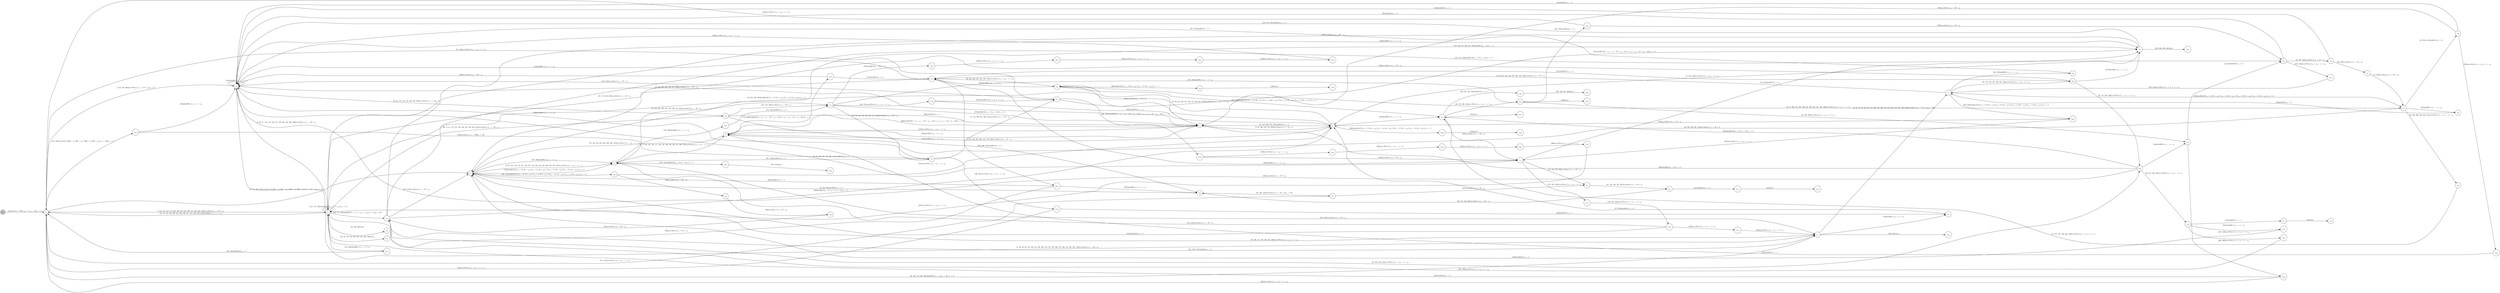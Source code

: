 digraph EFSM{
  graph [rankdir="LR", fontname="Latin Modern Math"];
  node [color="black", fillcolor="white", shape="circle", style="filled", fontname="Latin Modern Math"];
  edge [fontname="Latin Modern Math"];

  s0[fillcolor="gray", label=<s<sub>0</sub>>];
  s1[label=<s<sub>1</sub>>];
  s2[label=<s<sub>2</sub>>];
  s3[label=<s<sub>3</sub>>];
  s5[label=<s<sub>5</sub>>];
  s6[label=<s<sub>6</sub>>];
  s7[label=<s<sub>7</sub>>];
  s8[label=<s<sub>8</sub>>];
  s9[label=<s<sub>9</sub>>];
  s11[label=<s<sub>11</sub>>];
  s12[label=<s<sub>12</sub>>];
  s13[label=<s<sub>13</sub>>];
  s15[label=<s<sub>15</sub>>];
  s16[label=<s<sub>16</sub>>];
  s18[label=<s<sub>18</sub>>];
  s19[label=<s<sub>19</sub>>];
  s20[label=<s<sub>20</sub>>];
  s21[label=<s<sub>21</sub>>];
  s22[label=<s<sub>22</sub>>];
  s23[label=<s<sub>23</sub>>];
  s24[label=<s<sub>24</sub>>];
  s28[label=<s<sub>28</sub>>];
  s29[label=<s<sub>29</sub>>];
  s30[label=<s<sub>30</sub>>];
  s31[label=<s<sub>31</sub>>];
  s32[label=<s<sub>32</sub>>];
  s38[label=<s<sub>38</sub>>];
  s39[label=<s<sub>39</sub>>];
  s40[label=<s<sub>40</sub>>];
  s41[label=<s<sub>41</sub>>];
  s45[label=<s<sub>45</sub>>];
  s46[label=<s<sub>46</sub>>];
  s53[label=<s<sub>53</sub>>];
  s54[label=<s<sub>54</sub>>];
  s58[label=<s<sub>58</sub>>];
  s64[label=<s<sub>64</sub>>];
  s66[label=<s<sub>66</sub>>];
  s69[label=<s<sub>69</sub>>];
  s73[label=<s<sub>73</sub>>];
  s75[label=<s<sub>75</sub>>];
  s76[label=<s<sub>76</sub>>];
  s77[label=<s<sub>77</sub>>];
  s84[label=<s<sub>84</sub>>];
  s85[label=<s<sub>85</sub>>];
  s87[label=<s<sub>87</sub>>];
  s93[label=<s<sub>93</sub>>];
  s99[label=<s<sub>99</sub>>];
  s100[label=<s<sub>100</sub>>];
  s123[label=<s<sub>123</sub>>];
  s124[label=<s<sub>124</sub>>];
  s126[label=<s<sub>126</sub>>];
  s131[label=<s<sub>131</sub>>];
  s132[label=<s<sub>132</sub>>];
  s134[label=<s<sub>134</sub>>];
  s136[label=<s<sub>136</sub>>];
  s144[label=<s<sub>144</sub>>];
  s163[label=<s<sub>163</sub>>];
  s167[label=<s<sub>167</sub>>];
  s172[label=<s<sub>172</sub>>];
  s180[label=<s<sub>180</sub>>];
  s203[label=<s<sub>203</sub>>];
  s230[label=<s<sub>230</sub>>];
  s245[label=<s<sub>245</sub>>];
  s290[label=<s<sub>290</sub>>];
  s302[label=<s<sub>302</sub>>];
  s303[label=<s<sub>303</sub>>];
  s304[label=<s<sub>304</sub>>];
  s305[label=<s<sub>305</sub>>];
  s306[label=<s<sub>306</sub>>];
  s343[label=<s<sub>343</sub>>];
  s352[label=<s<sub>352</sub>>];
  s353[label=<s<sub>353</sub>>];
  s354[label=<s<sub>354</sub>>];
  s355[label=<s<sub>355</sub>>];
  s373[label=<s<sub>373</sub>>];
  s383[label=<s<sub>383</sub>>];
  s411[label=<s<sub>411</sub>>];
  s412[label=<s<sub>412</sub>>];
  s425[label=<s<sub>425</sub>>];
  s426[label=<s<sub>426</sub>>];
  s457[label=<s<sub>457</sub>>];
  s458[label=<s<sub>458</sub>>];
  s519[label=<s<sub>519</sub>>];
  s524[label=<s<sub>524</sub>>];
  s539[label=<s<sub>539</sub>>];
  s540[label=<s<sub>540</sub>>];

  s0->s1[label=<<i> [1]start:2/o<sub>1</sub> := 200, o<sub>2</sub> := 3, o<sub>3</sub> := 0&#91;r<sub>4</sub> := 1&#93;</i>>];
  s13->s2[label=<<i> [14]shieldHit:1/o<sub>1</sub> := -1 + i<sub>0</sub></i>>];
  s15->s16[label=<<i> [16, 212]alienHit:0/o<sub>1</sub> := 2</i>>];
  s23->s24[label=<<i> [24, 44]alienHit:0/o<sub>1</sub> := 3</i>>];
  s24->s2[label=<<i> [25]alienHit:0/o<sub>1</sub> := 4</i>>];
  s30->s31[label=<<i> [31]alienHit:0/o<sub>1</sub> := r<sub>4</sub></i>>];
  s31->s32[label=<<i> [32]win:0</i>>];
  s5->s38[label=<<i> [38, 413]alienHit:0&#91;!(!(!(r<sub>4</sub> &gt; 2&or;-94 &gt; r<sub>6</sub>)&or;!(r<sub>4</sub> &gt; 2&or;-94 &gt; r<sub>6</sub>))&or;!(!(r<sub>4</sub> &gt; 2&or;-94 &gt; r<sub>6</sub>)&or;!(r<sub>4</sub> &gt; 2&or;-94 &gt; r<sub>6</sub>)))&#93;/o<sub>1</sub> := 2</i>>];
  s38->s39[label=<<i> [39]moveEast:1/o<sub>1</sub> := 50 + i<sub>0</sub></i>>];
  s39->s40[label=<<i> [40]moveEast:1/o<sub>1</sub> := 50 + i<sub>0</sub></i>>];
  s40->s41[label=<<i> [41]moveEast:1/o<sub>1</sub> := 50 + i<sub>0</sub></i>>];
  s29->s23[label=<<i> [43]shieldHit:1/o<sub>1</sub> := -1 + i<sub>0</sub></i>>];
  s45->s46[label=<<i> [46, 438]moveEast:1/o<sub>1</sub> := 50 + i<sub>0</sub></i>>];
  s46->s19[label=<<i> [47, 439]moveEast:1/o<sub>1</sub> := 50 + i<sub>0</sub></i>>];
  s7->s8[label=<<i> [8, 49, 159, 283, 368, 441, 472, 538]moveEast:1/o<sub>1</sub> := 50 + i<sub>0</sub></i>>];
  s11->s54[label=<<i> [54]shieldHit:1/o<sub>1</sub> := -1 + i<sub>0</sub></i>>];
  s54->s8[label=<<i> [55, 393]alienHit:0/o<sub>1</sub> := 2</i>>];
  s19->s58[label=<<i> [58]shieldHit:1/o<sub>1</sub> := -1 + i<sub>0</sub></i>>];
  s58->s12[label=<<i> [59]alienHit:0/o<sub>1</sub> := 3</i>>];
  s12->s66[label=<<i> [66, 270]shieldHit:1/o<sub>1</sub> := -1 + i<sub>0</sub></i>>];
  s66->s2[label=<<i> [67, 271]alienHit:0/o<sub>1</sub> := 2</i>>];
  s69->s2[label=<<i> [70, 82, 115, 118, 149, 348, 505, 508]moveWest:1/o<sub>1</sub> := -50 + i<sub>0</sub></i>>];
  s2->s3[label=<<i> [3, 68, 71, 116, 119, 143, 147, 150, 207, 349, 506, 509]moveWest:1/o<sub>1</sub> := -50 + i<sub>0</sub></i>>];
  s69->s73[label=<<i> [73]shieldHit:1/o<sub>1</sub> := -1 + i<sub>0</sub></i>>];
  s77->s1[label=<<i> [78, 138]moveWest:1/o<sub>1</sub> := i<sub>0</sub> + -1 &times; r<sub>6</sub></i>>];
  s87->s1[label=<<i> [88, 111]moveWest:1/o<sub>1</sub> := i<sub>0</sub> + -1 &times; r<sub>6</sub></i>>];
  s1->s2[label=<<i> [2, 89, 146, 206]moveWest:1/o<sub>1</sub> := -50 + i<sub>0</sub>&#91;r<sub>4</sub> := 5&#93;</i>>];
  s12->s19[label=<<i> [92]alienHit:0&#91;!(!(r<sub>4</sub> &gt; 2&or;-94 &gt; r<sub>6</sub>)&or;!(r<sub>4</sub> &gt; 2&or;-94 &gt; r<sub>6</sub>)), !(!(r<sub>4</sub> &gt; 2&or;-94 &gt; r<sub>6</sub>)&or;!(r<sub>4</sub> &gt; 2&or;-94 &gt; r<sub>6</sub>))&#93;/o<sub>1</sub> := 2</i>>];
  s19->s93[label=<<i> [93, 382, 417]alienHit:0/o<sub>1</sub> := 3</i>>];
  s93->s2[label=<<i> [94]alienHit:0/o<sub>1</sub> := 4</i>>];
  s18->s99[label=<<i> [99]alienHit:0&#91;!(!(r<sub>4</sub> &gt; 2&or;-94 &gt; r<sub>6</sub>)&or;!(r<sub>4</sub> &gt; 2&or;-94 &gt; r<sub>6</sub>))&#93;/o<sub>1</sub> := 5</i>>];
  s99->s100[label=<<i> [100]win:0</i>>];
  s2->s2[label=<<i> [101]shieldHit:1/o<sub>1</sub> := -1 + i<sub>0</sub></i>>];
  s87->s84[label=<<i> [107]moveEast:1/o<sub>1</sub> := 50 + i<sub>0</sub></i>>];
  s73->s87[label=<<i> [87, 106, 110]moveEast:1/o<sub>1</sub> := 50 + i<sub>0</sub>&#91;r<sub>6</sub> := 50&#93;</i>>];
  s3->s3[label=<<i> [113, 151, 323]alienHit:0&#91;!(5 &gt; r<sub>4</sub>&or;5 &gt; r<sub>4</sub>)&#93;/o<sub>1</sub> := 2</i>>];
  s3->s69[label=<<i> [69, 72, 81, 114, 117, 120, 148, 347, 350, 504, 507]moveWest:1/o<sub>1</sub> := -50 + i<sub>0</sub></i>>];
  s69->s75[label=<<i> [121, 351, 389]moveEast:1/o<sub>1</sub> := 50 + i<sub>0</sub></i>>];
  s75->s22[label=<<i> [122, 342]shieldHit:1/o<sub>1</sub> := -1 + i<sub>0</sub></i>>];
  s22->s123[label=<<i> [123]lose:0</i>>];
  s1->s124[label=<<i> [124, 128]moveEast:1&#91;!(200 &gt; i<sub>0</sub>&or;200 &gt; i<sub>0</sub>), !(200 &gt; i<sub>0</sub>&or;200 &gt; i<sub>0</sub>)&#93;/o<sub>1</sub> := 250&#91;r<sub>4</sub> := 4&#93;</i>>];
  s124->s76[label=<<i> [125]moveEast:1/o<sub>1</sub> := 300&#91;r<sub>6</sub> := 50&#93;</i>>];
  s76->s126[label=<<i> [126, 391]moveWest:1/o<sub>1</sub> := i<sub>0</sub> + -1 &times; r<sub>6</sub></i>>];
  s126->s1[label=<<i> [127]moveWest:1/o<sub>1</sub> := i<sub>0</sub> + -1 &times; r<sub>6</sub></i>>];
  s124->s2[label=<<i> [129]shieldHit:1/o<sub>1</sub> := -1 + i<sub>0</sub></i>>];
  s2->s15[label=<<i> [15, 83, 102, 130, 164, 201, 211]alienHit:0/o<sub>1</sub> := 1</i>>];
  s132->s6[label=<<i> [133, 427]moveEast:1/o<sub>1</sub> := 50 + i<sub>0</sub></i>>];
  s6->s134[label=<<i> [134, 340]shieldHit:1/o<sub>1</sub> := -1 + i<sub>0</sub></i>>];
  s134->s75[label=<<i> [135, 341]alienHit:0/o<sub>1</sub> := 2</i>>];
  s75->s136[label=<<i> [136, 477]moveWest:1/o<sub>1</sub> := i<sub>0</sub> + -1 &times; r<sub>6</sub></i>>];
  s136->s77[label=<<i> [137]moveWest:1/o<sub>1</sub> := i<sub>0</sub> + -1 &times; r<sub>6</sub></i>>];
  s77->s2[label=<<i> [142, 515]moveEast:1/o<sub>1</sub> := 50 + i<sub>0</sub></i>>];
  s3->s144[label=<<i> [144, 320]shieldHit:1/o<sub>1</sub> := -1 + i<sub>0</sub></i>>];
  s144->s1[label=<<i> [145, 321]alienHit:0/o<sub>1</sub> := 1</i>>];
  s5->s6[label=<<i> [154]alienHit:0&#91;!(!(r<sub>4</sub> &gt; 2&or;-94 &gt; r<sub>6</sub>)&or;!(r<sub>4</sub> &gt; 2&or;-94 &gt; r<sub>6</sub>)), !(!(r<sub>4</sub> &gt; 2&or;-94 &gt; r<sub>6</sub>)&or;!(r<sub>4</sub> &gt; 2&or;-94 &gt; r<sub>6</sub>))&#93;/o<sub>1</sub> := 3</i>>];
  s6->s7[label=<<i> [7, 36, 155, 158, 171, 192, 195, 236, 332, 335, 471, 488, 537]moveWest:1/o<sub>1</sub> := i<sub>0</sub> + -1 &times; r<sub>6</sub></i>>];
  s1->s11[label=<<i> [33, 162, 176, 220, 225]alienHit:0/o<sub>1</sub> := r<sub>4</sub>&#91;r<sub>6</sub> := 50, r<sub>4</sub> := 2&#93;</i>>];
  s11->s163[label=<<i> [163, 221]win:0</i>>];
  s15->s131[label=<<i> [131, 165, 232]moveWest:1/o<sub>1</sub> := i<sub>0</sub> + -1 &times; r<sub>6</sub></i>>];
  s131->s132[label=<<i> [132, 166, 233]moveWest:1/o<sub>1</sub> := i<sub>0</sub> + -1 &times; r<sub>6</sub></i>>];
  s132->s167[label=<<i> [167]moveWest:1/o<sub>1</sub> := i<sub>0</sub> + -1 &times; r<sub>6</sub></i>>];
  s167->s11[label=<<i> [168]moveWest:1/o<sub>1</sub> := i<sub>0</sub> + -1 &times; r<sub>6</sub></i>>];
  s11->s5[label=<<i> [34, 169, 177, 190, 226, 455, 486]moveWest:1/o<sub>1</sub> := i<sub>0</sub> + -1 &times; r<sub>6</sub></i>>];
  s7->s172[label=<<i> [172, 489]alienHit:0&#91;!(2 &times; r<sub>6</sub> + r<sub>4</sub> &times; -97 + r<sub>6</sub> &gt; 50&or;2 &times; r<sub>6</sub> + r<sub>4</sub> &times; -97 + r<sub>6</sub> &gt; 50)&#93;/o<sub>1</sub> := 2</i>>];
  s172->s13[label=<<i> [173]alienHit:0/o<sub>1</sub> := 3</i>>];
  s41->s16[label=<<i> [182]shieldHit:1/o<sub>1</sub> := -1 + i<sub>0</sub></i>>];
  s29->s2[label=<<i> [188]moveEast:1/o<sub>1</sub> := 50 + i<sub>0</sub></i>>];
  s7->s9[label=<<i> [196]shieldHit:1/o<sub>1</sub> := -1 + i<sub>0</sub></i>>];
  s9->s8[label=<<i> [51, 197, 263, 370, 443]alienHit:0/o<sub>1</sub> := 4</i>>];
  s8->s3[label=<<i> [52, 160, 198, 264]alienHit:0&#91;!(!(r<sub>4</sub> &gt; 2&or;-94 &gt; r<sub>6</sub>)&or;!(r<sub>4</sub> &gt; 2&or;-94 &gt; r<sub>6</sub>))&#93;/o<sub>1</sub> := 4</i>>];
  s3->s53[label=<<i> [53, 199, 265]win:0</i>>];
  s76->s2[label=<<i> [200]shieldHit:1/o<sub>1</sub> := -1 + i<sub>0</sub></i>>];
  s15->s13[label=<<i> [202]shieldHit:1/o<sub>1</sub> := -1 + i<sub>0</sub></i>>];
  s203->s3[label=<<i> [204]moveEast:1/o<sub>1</sub> := 50 + i<sub>0</sub></i>>];
  s16->s2[label=<<i> [183, 213, 276]alienHit:0/o<sub>1</sub> := 3</i>>];
  s28->s13[label=<<i> [217]alienHit:0/o<sub>1</sub> := 4</i>>];
  s13->s3[label=<<i> [61, 174, 218, 223]moveEast:1/o<sub>1</sub> := 50 + i<sub>0</sub></i>>];
  s6->s11[label=<<i> [228, 485]moveEast:1/o<sub>1</sub> := 50 + i<sub>0</sub></i>>];
  s12->s230[label=<<i> [230, 493]alienHit:0&#91;!(!(!(r<sub>4</sub> &gt; 2&or;-94 &gt; r<sub>6</sub>)&or;!(r<sub>4</sub> &gt; 2&or;-94 &gt; r<sub>6</sub>))&or;!(!(r<sub>4</sub> &gt; 2&or;-94 &gt; r<sub>6</sub>)&or;!(r<sub>4</sub> &gt; 2&or;-94 &gt; r<sub>6</sub>)))&#93;/o<sub>1</sub> := 3</i>>];
  s230->s15[label=<<i> [231]moveWest:1/o<sub>1</sub> := i<sub>0</sub> + -1 &times; r<sub>6</sub></i>>];
  s132->s5[label=<<i> [234]alienHit:0/o<sub>1</sub> := 4</i>>];
  s30->s245[label=<<i> [245, 449]moveWest:1/o<sub>1</sub> := i<sub>0</sub> + -1 &times; r<sub>6</sub></i>>];
  s245->s41[label=<<i> [246, 450]moveWest:1/o<sub>1</sub> := i<sub>0</sub> + -1 &times; r<sub>6</sub></i>>];
  s41->s5[label=<<i> [247, 313]moveEast:1/o<sub>1</sub> := 50 + i<sub>0</sub></i>>];
  s76->s77[label=<<i> [77, 141, 250, 301, 406, 514]moveEast:1/o<sub>1</sub> := 50 + i<sub>0</sub></i>>];
  s77->s16[label=<<i> [251]alienHit:0&#91;2 &times; r<sub>6</sub> + r<sub>4</sub> &times; -97 + r<sub>6</sub> &gt; 50, 2 &times; r<sub>6</sub> + r<sub>4</sub> &times; -97 + r<sub>6</sub> &gt; 50&#93;/o<sub>1</sub> := 2</i>>];
  s18->s9[label=<<i> [254]moveEast:1/o<sub>1</sub> := 50 + i<sub>0</sub></i>>];
  s7->s9[label=<<i> [262]alienHit:0&#91;2 &times; r<sub>6</sub> + r<sub>4</sub> &times; -97 + r<sub>6</sub> &gt; 50, 2 &times; r<sub>6</sub> + r<sub>4</sub> &times; -97 + r<sub>6</sub> &gt; 50&#93;/o<sub>1</sub> := 3</i>>];
  s69->s9[label=<<i> [266]alienHit:0/o<sub>1</sub> := 1</i>>];
  s28->s16[label=<<i> [275]shieldHit:1/o<sub>1</sub> := -1 + i<sub>0</sub></i>>];
  s22->s23[label=<<i> [23, 289, 399]moveWest:1/o<sub>1</sub> := i<sub>0</sub> + -1 &times; r<sub>6</sub></i>>];
  s23->s290[label=<<i> [290, 400]moveWest:1/o<sub>1</sub> := i<sub>0</sub> + -1 &times; r<sub>6</sub></i>>];
  s290->s1[label=<<i> [291]moveWest:1/o<sub>1</sub> := i<sub>0</sub> + -1 &times; r<sub>6</sub></i>>];
  s18->s13[label=<<i> [295]shieldHit:1/o<sub>1</sub> := -1 + i<sub>0</sub></i>>];
  s203->s73[label=<<i> [297]shieldHit:1/o<sub>1</sub> := -1 + i<sub>0</sub></i>>];
  s77->s302[label=<<i> [302, 407]alienHit:0&#91;!(2 &times; r<sub>6</sub> + r<sub>4</sub> &times; -97 + r<sub>6</sub> &gt; 50&or;2 &times; r<sub>6</sub> + r<sub>4</sub> &times; -97 + r<sub>6</sub> &gt; 50)&#93;/o<sub>1</sub> := 4</i>>];
  s302->s303[label=<<i> [303]moveWest:1/o<sub>1</sub> := i<sub>0</sub> + -1 &times; r<sub>6</sub></i>>];
  s303->s304[label=<<i> [304]moveWest:1/o<sub>1</sub> := i<sub>0</sub> + -1 &times; r<sub>6</sub></i>>];
  s304->s305[label=<<i> [305]moveWest:1/o<sub>1</sub> := i<sub>0</sub> + -1 &times; r<sub>6</sub></i>>];
  s305->s306[label=<<i> [306]moveWest:1/o<sub>1</sub> := i<sub>0</sub> + -1 &times; r<sub>6</sub></i>>];
  s306->s3[label=<<i> [307]moveWest:1/o<sub>1</sub> := i<sub>0</sub> + -1 &times; r<sub>6</sub></i>>];
  s3->s41[label=<<i> [242, 312, 459]alienHit:0&#91;5 &gt; r<sub>4</sub>, 5 &gt; r<sub>4</sub>, 5 &gt; r<sub>4</sub>&#93;/o<sub>1</sub> := 1&#91;r<sub>6</sub> := 50&#93;</i>>];
  s5->s6[label=<<i> [314, 526]shieldHit:1/o<sub>1</sub> := -1 + i<sub>0</sub></i>>];
  s16->s3[label=<<i> [316]moveEast:1/o<sub>1</sub> := 50 + i<sub>0</sub></i>>];
  s3->s1[label=<<i> [4, 62, 152, 161, 175, 205, 208, 219, 224, 308, 317, 324, 402, 510]moveEast:1/o<sub>1</sub> := 50 + i<sub>0</sub></i>>];
  s1->s3[label=<<i> [63, 79, 112, 139, 209, 241, 292, 309, 311, 318, 322, 325, 345]shieldHit:1/o<sub>1</sub> := -1 + i<sub>0</sub></i>>];
  s3->s64[label=<<i> [64, 80, 140, 210, 293, 310, 319, 326, 346]lose:0</i>>];
  s13->s203[label=<<i> [203, 296, 327]alienHit:0/o<sub>1</sub> := 2</i>>];
  s203->s5[label=<<i> [328]alienHit:0/o<sub>1</sub> := 3</i>>];
  s75->s76[label=<<i> [76, 249, 300, 330, 390, 405, 513, 535]moveEast:1/o<sub>1</sub> := 50 + i<sub>0</sub></i>>];
  s76->s6[label=<<i> [331, 536]alienHit:0/o<sub>1</sub> := 4</i>>];
  s16->s180[label=<<i> [180, 240, 339, 388]win:0</i>>];
  s22->s343[label=<<i> [343, 435]alienHit:0/o<sub>1</sub> := 3</i>>];
  s343->s1[label=<<i> [344]moveWest:1/o<sub>1</sub> := i<sub>0</sub> + -1 &times; r<sub>6</sub></i>>];
  s75->s352[label=<<i> [352]alienHit:0&#91;r<sub>4</sub> &gt; 2&#93;/o<sub>1</sub> := 1</i>>];
  s352->s353[label=<<i> [353]moveWest:1/o<sub>1</sub> := i<sub>0</sub> + -1 &times; r<sub>6</sub></i>>];
  s353->s354[label=<<i> [354]moveWest:1/o<sub>1</sub> := i<sub>0</sub> + -1 &times; r<sub>6</sub></i>>];
  s354->s355[label=<<i> [355]moveWest:1/o<sub>1</sub> := i<sub>0</sub> + -1 &times; r<sub>6</sub></i>>];
  s355->s2[label=<<i> [356]moveWest:1/o<sub>1</sub> := i<sub>0</sub> + -1 &times; r<sub>6</sub></i>>];
  s29->s9[label=<<i> [360]alienHit:0&#91;r<sub>4</sub> &gt; 2&#93;/o<sub>1</sub> := 3</i>>];
  s19->s7[label=<<i> [48, 261, 282, 367, 440]moveEast:1/o<sub>1</sub> := 50 + i<sub>0</sub></i>>];
  s18->s21[label=<<i> [372, 424]alienHit:0&#91;!(!(!(r<sub>4</sub> &gt; 2&or;-94 &gt; r<sub>6</sub>)&or;!(r<sub>4</sub> &gt; 2&or;-94 &gt; r<sub>6</sub>))&or;!(!(r<sub>4</sub> &gt; 2&or;-94 &gt; r<sub>6</sub>)&or;!(r<sub>4</sub> &gt; 2&or;-94 &gt; r<sub>6</sub>)))&#93;/o<sub>1</sub> := 4</i>>];
  s21->s373[label=<<i> [373]win:0</i>>];
  s75->s9[label=<<i> [375]alienHit:0&#91;!(r<sub>4</sub> &gt; 2&or;r<sub>4</sub> &gt; 2)&#93;/o<sub>1</sub> := 2</i>>];
  s9->s2[label=<<i> [10, 255, 267, 361, 376, 419, 496]moveEast:1/o<sub>1</sub> := 50 + i<sub>0</sub></i>>];
  s13->s18[label=<<i> [98, 259, 280, 294, 365, 380, 423]moveWest:1/o<sub>1</sub> := i<sub>0</sub> + -1 &times; r<sub>6</sub></i>>];
  s93->s383[label=<<i> [383]moveWest:1/o<sub>1</sub> := i<sub>0</sub> + -1 &times; r<sub>6</sub></i>>];
  s383->s7[label=<<i> [384]alienHit:0/o<sub>1</sub> := 4</i>>];
  s7->s5[label=<<i> [37, 156, 193, 237, 333, 336, 385, 475]moveWest:1/o<sub>1</sub> := i<sub>0</sub> + -1 &times; r<sub>6</sub></i>>];
  s5->s6[label=<<i> [6, 35, 157, 170, 178, 191, 194, 227, 235, 238, 334, 337, 386, 456, 470, 487]moveWest:1/o<sub>1</sub> := i<sub>0</sub> + -1 &times; r<sub>6</sub></i>>];
  s6->s16[label=<<i> [179, 239, 315, 338, 387, 428]alienHit:0&#91;r<sub>4</sub> &gt; 2&#93;/o<sub>1</sub> := 2</i>>];
  s126->s54[label=<<i> [392]alienHit:0/o<sub>1</sub> := 1</i>>];
  s21->s22[label=<<i> [22, 288, 398, 434]moveWest:1/o<sub>1</sub> := i<sub>0</sub> + -1 &times; r<sub>6</sub></i>>];
  s290->s3[label=<<i> [401]alienHit:0/o<sub>1</sub> := 3</i>>];
  s1->s5[label=<<i> [5, 153, 403, 511]moveEast:1&#91;!(!(200 &gt; i<sub>0</sub>&or;200 &gt; i<sub>0</sub>)&or;!(200 &gt; i<sub>0</sub>&or;200 &gt; i<sub>0</sub>))&#93;/o<sub>1</sub> := 50 + i<sub>0</sub>&#91;r<sub>6</sub> := 50&#93;</i>>];
  s302->s15[label=<<i> [408]moveEast:1/o<sub>1</sub> := 50 + i<sub>0</sub></i>>];
  s15->s84[label=<<i> [84, 103, 409, 466]moveEast:1/o<sub>1</sub> := 50 + i<sub>0</sub></i>>];
  s85->s411[label=<<i> [411]alienHit:0/o<sub>1</sub> := 5</i>>];
  s411->s412[label=<<i> [412]win:0</i>>];
  s38->s8[label=<<i> [414]moveWest:1/o<sub>1</sub> := i<sub>0</sub> + -1 &times; r<sub>6</sub></i>>];
  s93->s9[label=<<i> [418]moveEast:1/o<sub>1</sub> := 50 + i<sub>0</sub></i>>];
  s12->s13[label=<<i> [13, 60, 97, 222, 258, 279, 364, 379, 422]moveEast:1/o<sub>1</sub> := 50 + i<sub>0</sub></i>>];
  s16->s8[label=<<i> [17, 252, 429]moveWest:1/o<sub>1</sub> := i<sub>0</sub> + -1 &times; r<sub>6</sub></i>>];
  s343->s24[label=<<i> [436]moveEast:1/o<sub>1</sub> := 50 + i<sub>0</sub></i>>];
  s24->s45[label=<<i> [45, 437, 452]moveEast:1/o<sub>1</sub> := 50 + i<sub>0</sub></i>>];
  s8->s9[label=<<i> [9, 50, 369, 442, 473, 495]moveEast:1/o<sub>1</sub> := 50 + i<sub>0</sub></i>>];
  s8->s21[label=<<i> [444]shieldHit:1/o<sub>1</sub> := -1 + i<sub>0</sub></i>>];
  s21->s425[label=<<i> [425, 445, 483, 502]alienHit:0/o<sub>1</sub> := 5</i>>];
  s425->s426[label=<<i> [426, 446, 484, 503]win:0</i>>];
  s41->s29[label=<<i> [42, 243, 359, 447]moveWest:1/o<sub>1</sub> := i<sub>0</sub> + -1 &times; r<sub>6</sub></i>>];
  s29->s30[label=<<i> [30, 244, 448, 523]moveWest:1/o<sub>1</sub> := i<sub>0</sub> + -1 &times; r<sub>6</sub></i>>];
  s41->s24[label=<<i> [451, 518, 529]alienHit:0&#91;!(r<sub>4</sub> &gt; 2&or;r<sub>4</sub> &gt; 2)&#93;/o<sub>1</sub> := 3</i>>];
  s45->s2[label=<<i> [453]alienHit:0/o<sub>1</sub> := 4</i>>];
  s6->s457[label=<<i> [457, 527]alienHit:0&#91;!(r<sub>4</sub> &gt; 2&or;r<sub>4</sub> &gt; 2)&#93;/o<sub>1</sub> := 5</i>>];
  s457->s458[label=<<i> [458, 528]win:0</i>>];
  s41->s8[label=<<i> [460]alienHit:0&#91;r<sub>4</sub> &gt; 2, r<sub>4</sub> &gt; 2, r<sub>4</sub> &gt; 2&#93;/o<sub>1</sub> := 2</i>>];
  s8->s18[label=<<i> [18, 56, 253, 284, 371, 394, 415, 430, 461, 479]moveWest:1/o<sub>1</sub> := i<sub>0</sub> + -1 &times; r<sub>6</sub></i>>];
  s18->s19[label=<<i> [19, 57, 260, 281, 285, 366, 381, 395, 416, 431, 462, 480]moveWest:1/o<sub>1</sub> := i<sub>0</sub> + -1 &times; r<sub>6</sub></i>>];
  s19->s20[label=<<i> [20, 286, 396, 432, 463, 481]moveWest:1/o<sub>1</sub> := i<sub>0</sub> + -1 &times; r<sub>6</sub></i>>];
  s20->s21[label=<<i> [21, 287, 397, 433, 464, 482]moveWest:1/o<sub>1</sub> := i<sub>0</sub> + -1 &times; r<sub>6</sub></i>>];
  s21->s15[label=<<i> [465]moveEast:1/o<sub>1</sub> := 50 + i<sub>0</sub></i>>];
  s84->s85[label=<<i> [85, 104, 108, 410, 467]moveEast:1/o<sub>1</sub> := 50 + i<sub>0</sub></i>>];
  s85->s73[label=<<i> [86, 105, 109, 468]moveEast:1/o<sub>1</sub> := 50 + i<sub>0</sub></i>>];
  s73->s5[label=<<i> [74, 298, 469]alienHit:0/o<sub>1</sub> := 3</i>>];
  s9->s7[label=<<i> [474]moveWest:1/o<sub>1</sub> := i<sub>0</sub> + -1 &times; r<sub>6</sub></i>>];
  s5->s75[label=<<i> [75, 248, 299, 329, 374, 404, 476, 512, 534]moveEast:1/o<sub>1</sub> := 50 + i<sub>0</sub></i>>];
  s136->s8[label=<<i> [478]alienHit:0/o<sub>1</sub> := r<sub>4</sub></i>>];
  s172->s2[label=<<i> [490]moveEast:1/o<sub>1</sub> := 50 + i<sub>0</sub></i>>];
  s2->s11[label=<<i> [11, 26, 90, 95, 184, 189, 214, 256, 268, 272, 277, 357, 362, 377, 420, 454, 491, 497, 516]moveEast:1/o<sub>1</sub> := 50 + i<sub>0</sub></i>>];
  s11->s12[label=<<i> [12, 27, 65, 91, 96, 185, 215, 229, 257, 269, 273, 278, 363, 378, 421, 492, 498]moveEast:1/o<sub>1</sub> := 50 + i<sub>0</sub>&#91;r<sub>6</sub> := 50&#93;</i>>];
  s230->s8[label=<<i> [494]moveEast:1/o<sub>1</sub> := 50 + i<sub>0</sub></i>>];
  s12->s28[label=<<i> [28, 186, 216, 274, 499, 521, 532]moveWest:1/o<sub>1</sub> := i<sub>0</sub> + -1 &times; r<sub>6</sub></i>>];
  s28->s29[label=<<i> [29, 187, 500, 522]moveWest:1/o<sub>1</sub> := i<sub>0</sub> + -1 &times; r<sub>6</sub></i>>];
  s29->s21[label=<<i> [501]alienHit:0&#91;!(r<sub>4</sub> &gt; 2&or;r<sub>4</sub> &gt; 2)&#93;/o<sub>1</sub> := 4</i>>];
  s11->s41[label=<<i> [181, 358, 517]alienHit:0/o<sub>1</sub> := 2</i>>];
  s24->s519[label=<<i> [519, 530]moveWest:1/o<sub>1</sub> := i<sub>0</sub> + -1 &times; r<sub>6</sub></i>>];
  s519->s12[label=<<i> [520, 531]moveWest:1/o<sub>1</sub> := i<sub>0</sub> + -1 &times; r<sub>6</sub></i>>];
  s30->s524[label=<<i> [524]shieldHit:1/o<sub>1</sub> := -1 + i<sub>0</sub></i>>];
  s524->s5[label=<<i> [525]alienHit:0/o<sub>1</sub> := 4</i>>];
  s28->s5[label=<<i> [533]moveEast:1/o<sub>1</sub> := 50 + i<sub>0</sub></i>>];
  s8->s539[label=<<i> [539]alienHit:0&#91;!(!(!(r<sub>4</sub> &gt; 2&or;-94 &gt; r<sub>6</sub>)&or;!(r<sub>4</sub> &gt; 2&or;-94 &gt; r<sub>6</sub>))&or;!(!(r<sub>4</sub> &gt; 2&or;-94 &gt; r<sub>6</sub>)&or;!(r<sub>4</sub> &gt; 2&or;-94 &gt; r<sub>6</sub>)))&#93;/o<sub>1</sub> := 5</i>>];
  s539->s540[label=<<i> [540]win:0</i>>];
}